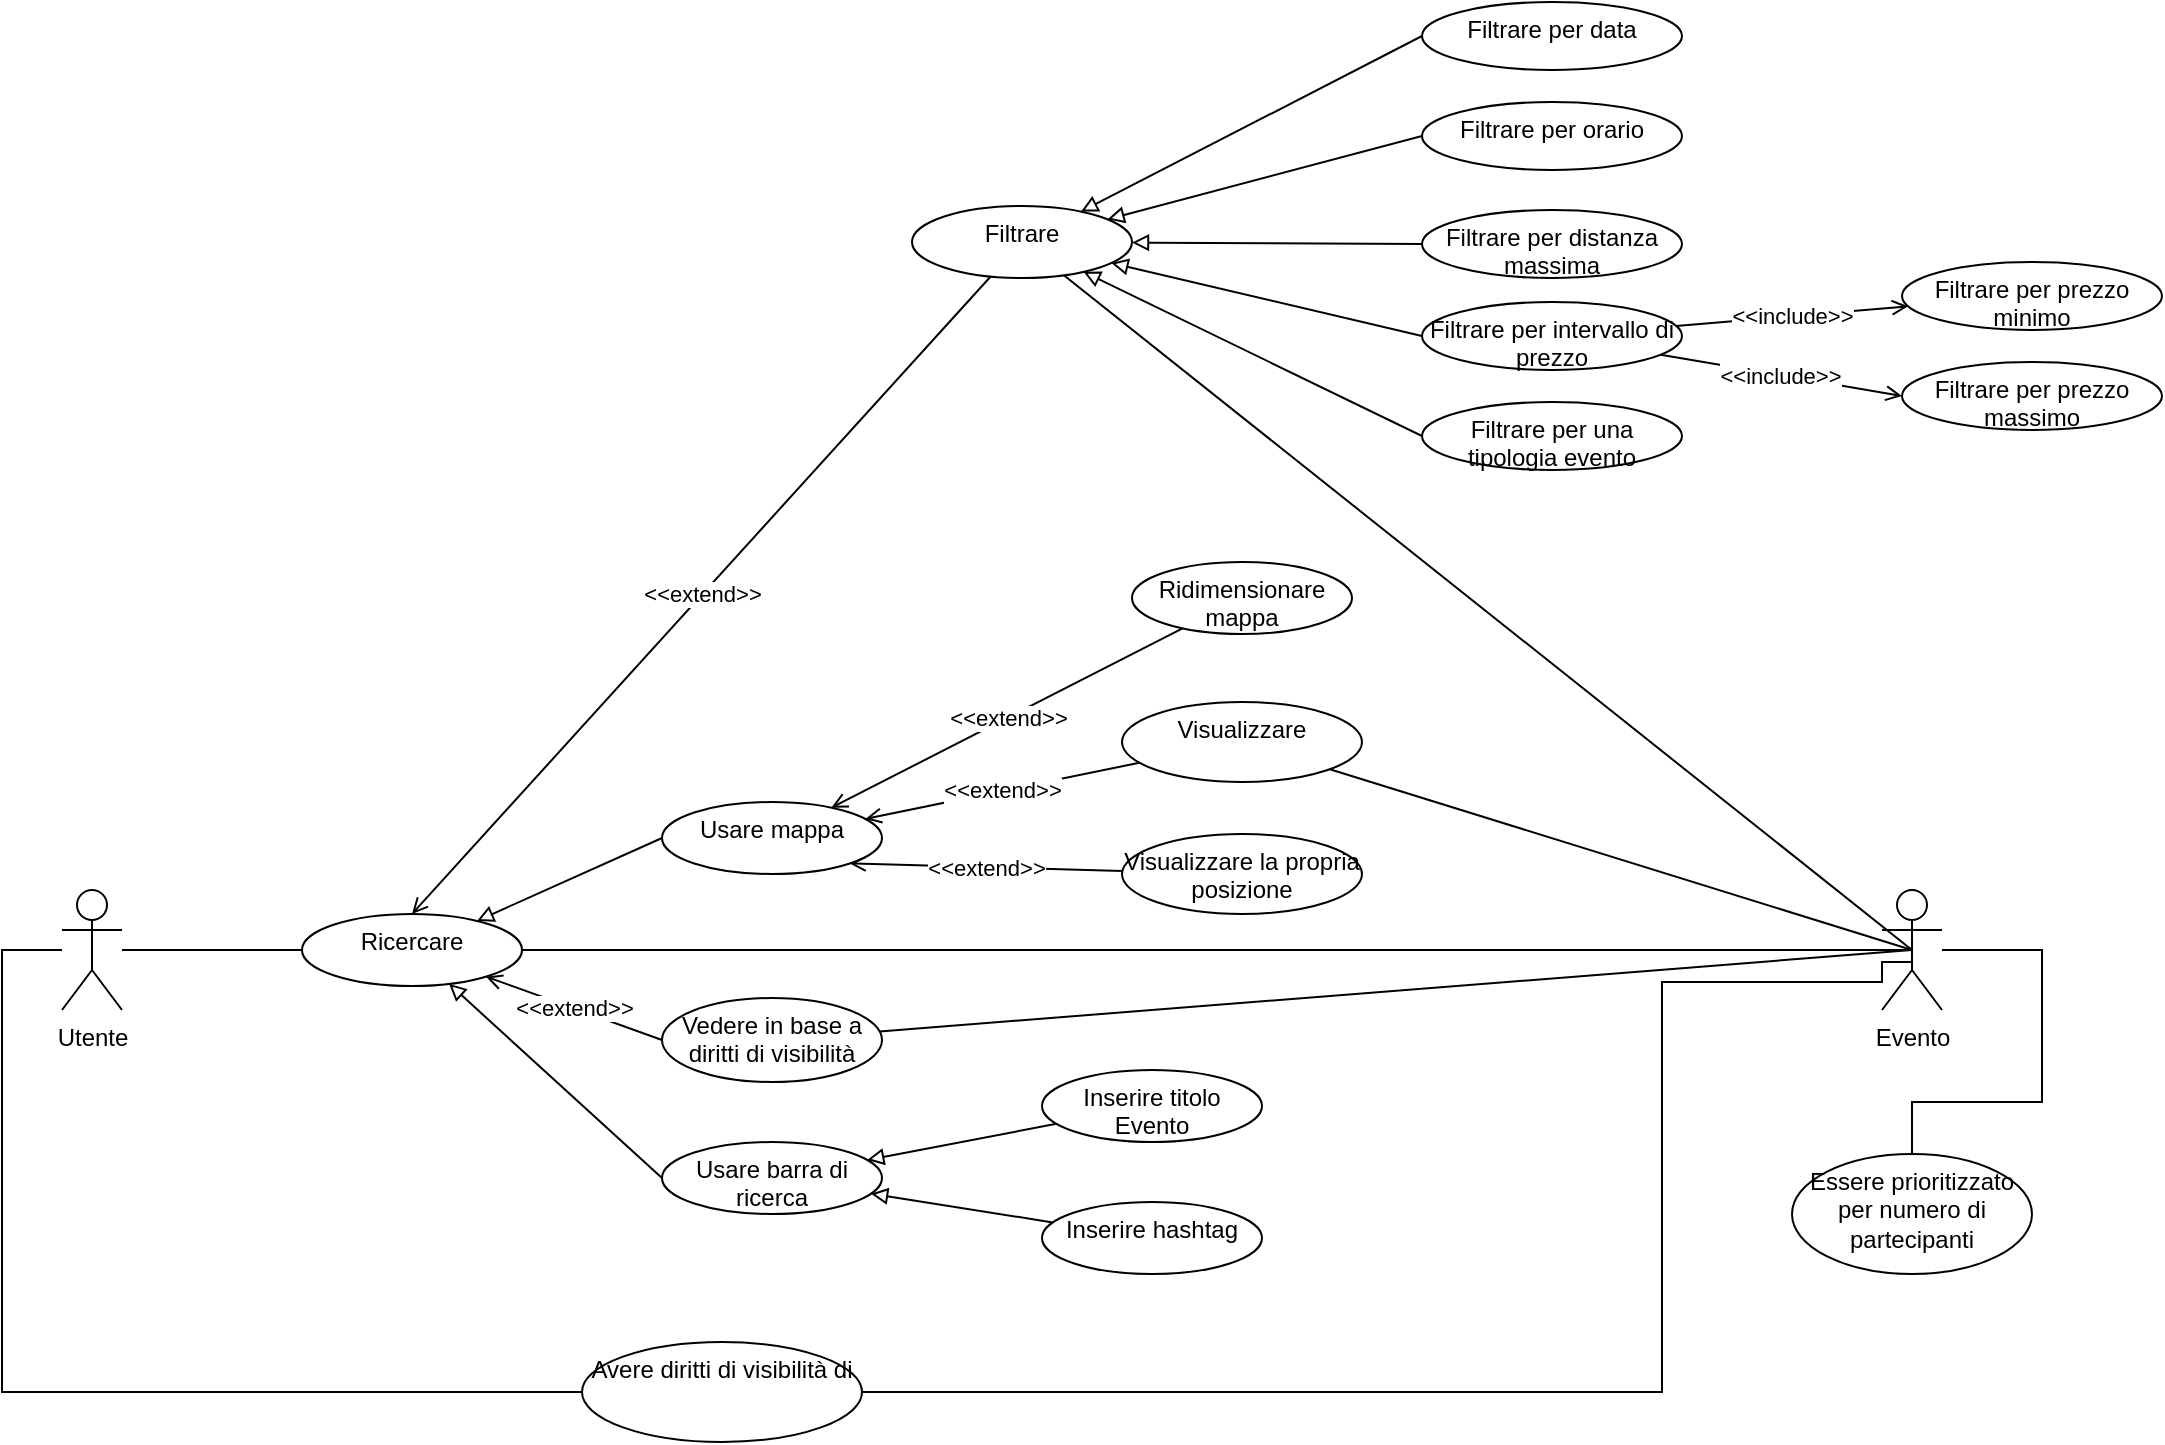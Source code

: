 <mxfile version="20.5.1" type="device"><diagram id="wfUsf1T9O3rjaxw7_I-z" name="Page-1"><mxGraphModel dx="2194" dy="1183" grid="1" gridSize="10" guides="1" tooltips="1" connect="1" arrows="1" fold="1" page="1" pageScale="1" pageWidth="1169" pageHeight="827" math="0" shadow="0"><root><mxCell id="0"/><mxCell id="1" parent="0"/><mxCell id="17zQtzxpAWkio_3hC1hL-4" value="" style="rounded=0;orthogonalLoop=1;jettySize=auto;html=1;endArrow=none;endFill=0;" parent="1" source="17zQtzxpAWkio_3hC1hL-1" target="17zQtzxpAWkio_3hC1hL-3" edge="1"><mxGeometry relative="1" as="geometry"/></mxCell><mxCell id="17zQtzxpAWkio_3hC1hL-46" style="edgeStyle=orthogonalEdgeStyle;rounded=0;orthogonalLoop=1;jettySize=auto;html=1;entryX=0;entryY=0.5;entryDx=0;entryDy=0;fontColor=none;endArrow=none;endFill=0;" parent="1" source="17zQtzxpAWkio_3hC1hL-1" target="17zQtzxpAWkio_3hC1hL-44" edge="1"><mxGeometry relative="1" as="geometry"><Array as="points"><mxPoint x="50" y="514"/><mxPoint x="50" y="735"/></Array></mxGeometry></mxCell><mxCell id="17zQtzxpAWkio_3hC1hL-1" value="Utente" style="shape=umlActor;verticalLabelPosition=bottom;verticalAlign=top;html=1;" parent="1" vertex="1"><mxGeometry x="80" y="484" width="30" height="60" as="geometry"/></mxCell><mxCell id="17zQtzxpAWkio_3hC1hL-7" value="" style="edgeStyle=none;rounded=0;orthogonalLoop=1;jettySize=auto;html=1;endArrow=none;endFill=0;entryX=0.5;entryY=0.5;entryDx=0;entryDy=0;entryPerimeter=0;" parent="1" source="17zQtzxpAWkio_3hC1hL-3" target="17zQtzxpAWkio_3hC1hL-6" edge="1"><mxGeometry relative="1" as="geometry"><mxPoint x="1010" y="514" as="targetPoint"/></mxGeometry></mxCell><mxCell id="17zQtzxpAWkio_3hC1hL-11" style="edgeStyle=none;rounded=0;orthogonalLoop=1;jettySize=auto;html=1;endArrow=block;endFill=0;exitX=0;exitY=0.5;exitDx=0;exitDy=0;" parent="1" source="17zQtzxpAWkio_3hC1hL-8" target="17zQtzxpAWkio_3hC1hL-3" edge="1"><mxGeometry relative="1" as="geometry"/></mxCell><mxCell id="17zQtzxpAWkio_3hC1hL-12" style="edgeStyle=none;rounded=0;orthogonalLoop=1;jettySize=auto;html=1;endArrow=block;endFill=0;exitX=0;exitY=0.5;exitDx=0;exitDy=0;" parent="1" source="17zQtzxpAWkio_3hC1hL-9" target="17zQtzxpAWkio_3hC1hL-3" edge="1"><mxGeometry relative="1" as="geometry"/></mxCell><mxCell id="LL9vErHc9ryIK5hUVtw8-2" value="&amp;lt;&amp;lt;extend&amp;gt;&amp;gt;" style="edgeStyle=none;rounded=0;orthogonalLoop=1;jettySize=auto;html=1;endArrow=open;endFill=0;exitX=0;exitY=0.5;exitDx=0;exitDy=0;" edge="1" parent="1" source="LL9vErHc9ryIK5hUVtw8-1" target="17zQtzxpAWkio_3hC1hL-3"><mxGeometry relative="1" as="geometry"/></mxCell><mxCell id="17zQtzxpAWkio_3hC1hL-3" value="Ricercare" style="ellipse;whiteSpace=wrap;html=1;verticalAlign=top;" parent="1" vertex="1"><mxGeometry x="200" y="496" width="110" height="36" as="geometry"/></mxCell><mxCell id="17zQtzxpAWkio_3hC1hL-43" style="edgeStyle=orthogonalEdgeStyle;rounded=0;orthogonalLoop=1;jettySize=auto;html=1;entryX=0.5;entryY=0;entryDx=0;entryDy=0;fontColor=none;endArrow=none;endFill=0;" parent="1" source="17zQtzxpAWkio_3hC1hL-6" target="17zQtzxpAWkio_3hC1hL-42" edge="1"><mxGeometry relative="1" as="geometry"><Array as="points"><mxPoint x="1070" y="514"/><mxPoint x="1070" y="590"/><mxPoint x="1005" y="590"/></Array></mxGeometry></mxCell><mxCell id="17zQtzxpAWkio_3hC1hL-6" value="Evento" style="shape=umlActor;verticalLabelPosition=bottom;verticalAlign=top;html=1;" parent="1" vertex="1"><mxGeometry x="990" y="484" width="30" height="60" as="geometry"/></mxCell><mxCell id="17zQtzxpAWkio_3hC1hL-14" value="&amp;lt;&amp;lt;extend&amp;gt;&amp;gt;" style="edgeStyle=none;rounded=0;orthogonalLoop=1;jettySize=auto;html=1;endArrow=open;endFill=0;" parent="1" source="17zQtzxpAWkio_3hC1hL-13" target="17zQtzxpAWkio_3hC1hL-8" edge="1"><mxGeometry relative="1" as="geometry"/></mxCell><mxCell id="17zQtzxpAWkio_3hC1hL-8" value="Usare mappa" style="ellipse;whiteSpace=wrap;html=1;verticalAlign=top;" parent="1" vertex="1"><mxGeometry x="380" y="440" width="110" height="36" as="geometry"/></mxCell><mxCell id="17zQtzxpAWkio_3hC1hL-39" value="" style="edgeStyle=none;rounded=0;orthogonalLoop=1;jettySize=auto;html=1;fontColor=none;endArrow=block;endFill=0;" parent="1" source="17zQtzxpAWkio_3hC1hL-38" target="17zQtzxpAWkio_3hC1hL-9" edge="1"><mxGeometry relative="1" as="geometry"/></mxCell><mxCell id="17zQtzxpAWkio_3hC1hL-41" value="" style="edgeStyle=none;rounded=0;orthogonalLoop=1;jettySize=auto;html=1;fontColor=none;endArrow=block;endFill=0;" parent="1" source="17zQtzxpAWkio_3hC1hL-40" target="17zQtzxpAWkio_3hC1hL-9" edge="1"><mxGeometry relative="1" as="geometry"/></mxCell><mxCell id="17zQtzxpAWkio_3hC1hL-9" value="Usare barra di ricerca" style="ellipse;whiteSpace=wrap;html=1;verticalAlign=top;" parent="1" vertex="1"><mxGeometry x="380" y="610" width="110" height="36" as="geometry"/></mxCell><mxCell id="17zQtzxpAWkio_3hC1hL-13" value="Ridimensionare mappa" style="ellipse;whiteSpace=wrap;html=1;verticalAlign=top;" parent="1" vertex="1"><mxGeometry x="615" y="320" width="110" height="36" as="geometry"/></mxCell><mxCell id="17zQtzxpAWkio_3hC1hL-16" value="&amp;lt;&amp;lt;extend&amp;gt;&amp;gt;" style="edgeStyle=none;rounded=0;orthogonalLoop=1;jettySize=auto;html=1;entryX=1;entryY=1;entryDx=0;entryDy=0;fontColor=none;endArrow=open;endFill=0;" parent="1" source="17zQtzxpAWkio_3hC1hL-15" target="17zQtzxpAWkio_3hC1hL-8" edge="1"><mxGeometry relative="1" as="geometry"/></mxCell><mxCell id="17zQtzxpAWkio_3hC1hL-15" value="Visualizzare la propria posizione" style="ellipse;whiteSpace=wrap;html=1;verticalAlign=top;" parent="1" vertex="1"><mxGeometry x="610" y="456" width="120" height="40" as="geometry"/></mxCell><mxCell id="17zQtzxpAWkio_3hC1hL-18" style="edgeStyle=none;rounded=0;orthogonalLoop=1;jettySize=auto;html=1;entryX=0.5;entryY=0.5;entryDx=0;entryDy=0;entryPerimeter=0;fontColor=none;endArrow=none;endFill=0;" parent="1" source="17zQtzxpAWkio_3hC1hL-17" target="17zQtzxpAWkio_3hC1hL-6" edge="1"><mxGeometry relative="1" as="geometry"/></mxCell><mxCell id="17zQtzxpAWkio_3hC1hL-19" value="&amp;lt;&amp;lt;extend&amp;gt;&amp;gt;" style="edgeStyle=none;rounded=0;orthogonalLoop=1;jettySize=auto;html=1;fontColor=none;endArrow=open;endFill=0;" parent="1" source="17zQtzxpAWkio_3hC1hL-17" target="17zQtzxpAWkio_3hC1hL-8" edge="1"><mxGeometry relative="1" as="geometry"/></mxCell><mxCell id="17zQtzxpAWkio_3hC1hL-17" value="Visualizzare" style="ellipse;whiteSpace=wrap;html=1;verticalAlign=top;" parent="1" vertex="1"><mxGeometry x="610" y="390" width="120" height="40" as="geometry"/></mxCell><mxCell id="17zQtzxpAWkio_3hC1hL-21" value="&amp;lt;&amp;lt;extend&amp;gt;&amp;gt;" style="edgeStyle=none;rounded=0;orthogonalLoop=1;jettySize=auto;html=1;entryX=0.5;entryY=0;entryDx=0;entryDy=0;fontColor=none;endArrow=open;endFill=0;" parent="1" source="17zQtzxpAWkio_3hC1hL-20" target="17zQtzxpAWkio_3hC1hL-3" edge="1"><mxGeometry relative="1" as="geometry"/></mxCell><mxCell id="17zQtzxpAWkio_3hC1hL-22" style="edgeStyle=none;rounded=0;orthogonalLoop=1;jettySize=auto;html=1;entryX=0.5;entryY=0.5;entryDx=0;entryDy=0;entryPerimeter=0;fontColor=none;endArrow=none;endFill=0;" parent="1" source="17zQtzxpAWkio_3hC1hL-20" target="17zQtzxpAWkio_3hC1hL-6" edge="1"><mxGeometry relative="1" as="geometry"/></mxCell><mxCell id="17zQtzxpAWkio_3hC1hL-32" style="edgeStyle=none;rounded=0;orthogonalLoop=1;jettySize=auto;html=1;fontColor=none;endArrow=block;endFill=0;exitX=0;exitY=0.5;exitDx=0;exitDy=0;" parent="1" source="17zQtzxpAWkio_3hC1hL-23" target="17zQtzxpAWkio_3hC1hL-20" edge="1"><mxGeometry relative="1" as="geometry"/></mxCell><mxCell id="17zQtzxpAWkio_3hC1hL-33" style="edgeStyle=none;rounded=0;orthogonalLoop=1;jettySize=auto;html=1;fontColor=none;endArrow=block;endFill=0;exitX=0;exitY=0.5;exitDx=0;exitDy=0;" parent="1" source="17zQtzxpAWkio_3hC1hL-24" target="17zQtzxpAWkio_3hC1hL-20" edge="1"><mxGeometry relative="1" as="geometry"/></mxCell><mxCell id="17zQtzxpAWkio_3hC1hL-34" style="edgeStyle=none;rounded=0;orthogonalLoop=1;jettySize=auto;html=1;fontColor=none;endArrow=block;endFill=0;exitX=0;exitY=0.5;exitDx=0;exitDy=0;" parent="1" source="17zQtzxpAWkio_3hC1hL-25" target="17zQtzxpAWkio_3hC1hL-20" edge="1"><mxGeometry relative="1" as="geometry"/></mxCell><mxCell id="17zQtzxpAWkio_3hC1hL-35" style="edgeStyle=none;rounded=0;orthogonalLoop=1;jettySize=auto;html=1;fontColor=none;endArrow=block;endFill=0;exitX=0;exitY=0.5;exitDx=0;exitDy=0;" parent="1" source="17zQtzxpAWkio_3hC1hL-28" target="17zQtzxpAWkio_3hC1hL-20" edge="1"><mxGeometry relative="1" as="geometry"/></mxCell><mxCell id="17zQtzxpAWkio_3hC1hL-36" style="edgeStyle=none;rounded=0;orthogonalLoop=1;jettySize=auto;html=1;fontColor=none;endArrow=block;endFill=0;exitX=0;exitY=0.5;exitDx=0;exitDy=0;" parent="1" source="17zQtzxpAWkio_3hC1hL-29" target="17zQtzxpAWkio_3hC1hL-20" edge="1"><mxGeometry relative="1" as="geometry"/></mxCell><mxCell id="17zQtzxpAWkio_3hC1hL-20" value="Filtrare" style="ellipse;whiteSpace=wrap;html=1;verticalAlign=top;" parent="1" vertex="1"><mxGeometry x="505" y="142" width="110" height="36" as="geometry"/></mxCell><mxCell id="17zQtzxpAWkio_3hC1hL-23" value="Filtrare per data" style="ellipse;whiteSpace=wrap;html=1;verticalAlign=top;" parent="1" vertex="1"><mxGeometry x="760" y="40" width="130" height="34" as="geometry"/></mxCell><mxCell id="17zQtzxpAWkio_3hC1hL-24" value="Filtrare per orario" style="ellipse;whiteSpace=wrap;html=1;verticalAlign=top;" parent="1" vertex="1"><mxGeometry x="760" y="90" width="130" height="34" as="geometry"/></mxCell><mxCell id="17zQtzxpAWkio_3hC1hL-25" value="Filtrare per distanza massima" style="ellipse;whiteSpace=wrap;html=1;verticalAlign=top;" parent="1" vertex="1"><mxGeometry x="760" y="144" width="130" height="34" as="geometry"/></mxCell><mxCell id="17zQtzxpAWkio_3hC1hL-26" value="&amp;lt;&amp;lt;include&amp;gt;&amp;gt;" style="edgeStyle=none;rounded=0;orthogonalLoop=1;jettySize=auto;html=1;endArrow=open;endFill=0;" parent="1" source="17zQtzxpAWkio_3hC1hL-28" target="17zQtzxpAWkio_3hC1hL-30" edge="1"><mxGeometry relative="1" as="geometry"/></mxCell><mxCell id="17zQtzxpAWkio_3hC1hL-27" value="&lt;meta charset=&quot;utf-8&quot;&gt;&lt;span style=&quot;color: rgb(0, 0, 0); font-family: Helvetica; font-size: 11px; font-style: normal; font-variant-ligatures: normal; font-variant-caps: normal; font-weight: 400; letter-spacing: normal; orphans: 2; text-align: center; text-indent: 0px; text-transform: none; widows: 2; word-spacing: 0px; -webkit-text-stroke-width: 0px; background-color: rgb(255, 255, 255); text-decoration-thickness: initial; text-decoration-style: initial; text-decoration-color: initial; float: none; display: inline !important;&quot;&gt;&amp;lt;&amp;lt;include&amp;gt;&amp;gt;&lt;/span&gt;" style="edgeStyle=none;rounded=0;orthogonalLoop=1;jettySize=auto;html=1;entryX=0;entryY=0.5;entryDx=0;entryDy=0;endArrow=open;endFill=0;" parent="1" source="17zQtzxpAWkio_3hC1hL-28" target="17zQtzxpAWkio_3hC1hL-31" edge="1"><mxGeometry relative="1" as="geometry"/></mxCell><mxCell id="17zQtzxpAWkio_3hC1hL-28" value="Filtrare per intervallo di prezzo" style="ellipse;whiteSpace=wrap;html=1;verticalAlign=top;" parent="1" vertex="1"><mxGeometry x="760" y="190" width="130" height="34" as="geometry"/></mxCell><mxCell id="17zQtzxpAWkio_3hC1hL-29" value="Filtrare per una tipologia evento" style="ellipse;whiteSpace=wrap;html=1;verticalAlign=top;" parent="1" vertex="1"><mxGeometry x="760" y="240" width="130" height="34" as="geometry"/></mxCell><mxCell id="17zQtzxpAWkio_3hC1hL-30" value="Filtrare per prezzo minimo" style="ellipse;whiteSpace=wrap;html=1;verticalAlign=top;" parent="1" vertex="1"><mxGeometry x="1000" y="170" width="130" height="34" as="geometry"/></mxCell><mxCell id="17zQtzxpAWkio_3hC1hL-31" value="Filtrare per prezzo massimo" style="ellipse;whiteSpace=wrap;html=1;verticalAlign=top;" parent="1" vertex="1"><mxGeometry x="1000" y="220" width="130" height="34" as="geometry"/></mxCell><mxCell id="17zQtzxpAWkio_3hC1hL-38" value="Inserire titolo Evento" style="ellipse;whiteSpace=wrap;html=1;verticalAlign=top;" parent="1" vertex="1"><mxGeometry x="570" y="574" width="110" height="36" as="geometry"/></mxCell><mxCell id="17zQtzxpAWkio_3hC1hL-40" value="Inserire hashtag" style="ellipse;whiteSpace=wrap;html=1;verticalAlign=top;" parent="1" vertex="1"><mxGeometry x="570" y="640" width="110" height="36" as="geometry"/></mxCell><mxCell id="17zQtzxpAWkio_3hC1hL-42" value="Essere prioritizzato per numero di partecipanti" style="ellipse;whiteSpace=wrap;html=1;verticalAlign=top;fontColor=none;" parent="1" vertex="1"><mxGeometry x="945" y="616" width="120" height="60" as="geometry"/></mxCell><mxCell id="17zQtzxpAWkio_3hC1hL-45" style="edgeStyle=orthogonalEdgeStyle;rounded=0;orthogonalLoop=1;jettySize=auto;html=1;fontColor=none;endArrow=none;endFill=0;" parent="1" source="17zQtzxpAWkio_3hC1hL-44" edge="1"><mxGeometry relative="1" as="geometry"><Array as="points"><mxPoint x="880" y="735"/><mxPoint x="880" y="530"/><mxPoint x="990" y="530"/><mxPoint x="990" y="520"/></Array><mxPoint x="1005" y="520" as="targetPoint"/></mxGeometry></mxCell><mxCell id="17zQtzxpAWkio_3hC1hL-44" value="Avere diritti di visibilità di" style="ellipse;whiteSpace=wrap;html=1;verticalAlign=top;" parent="1" vertex="1"><mxGeometry x="340" y="710" width="140" height="50" as="geometry"/></mxCell><mxCell id="LL9vErHc9ryIK5hUVtw8-3" style="edgeStyle=none;rounded=0;orthogonalLoop=1;jettySize=auto;html=1;entryX=0.5;entryY=0.5;entryDx=0;entryDy=0;entryPerimeter=0;endArrow=none;endFill=0;" edge="1" parent="1" source="LL9vErHc9ryIK5hUVtw8-1" target="17zQtzxpAWkio_3hC1hL-6"><mxGeometry relative="1" as="geometry"/></mxCell><mxCell id="LL9vErHc9ryIK5hUVtw8-1" value="Vedere in base a diritti di visibilità" style="ellipse;whiteSpace=wrap;html=1;verticalAlign=top;" vertex="1" parent="1"><mxGeometry x="380" y="538" width="110" height="42" as="geometry"/></mxCell></root></mxGraphModel></diagram></mxfile>